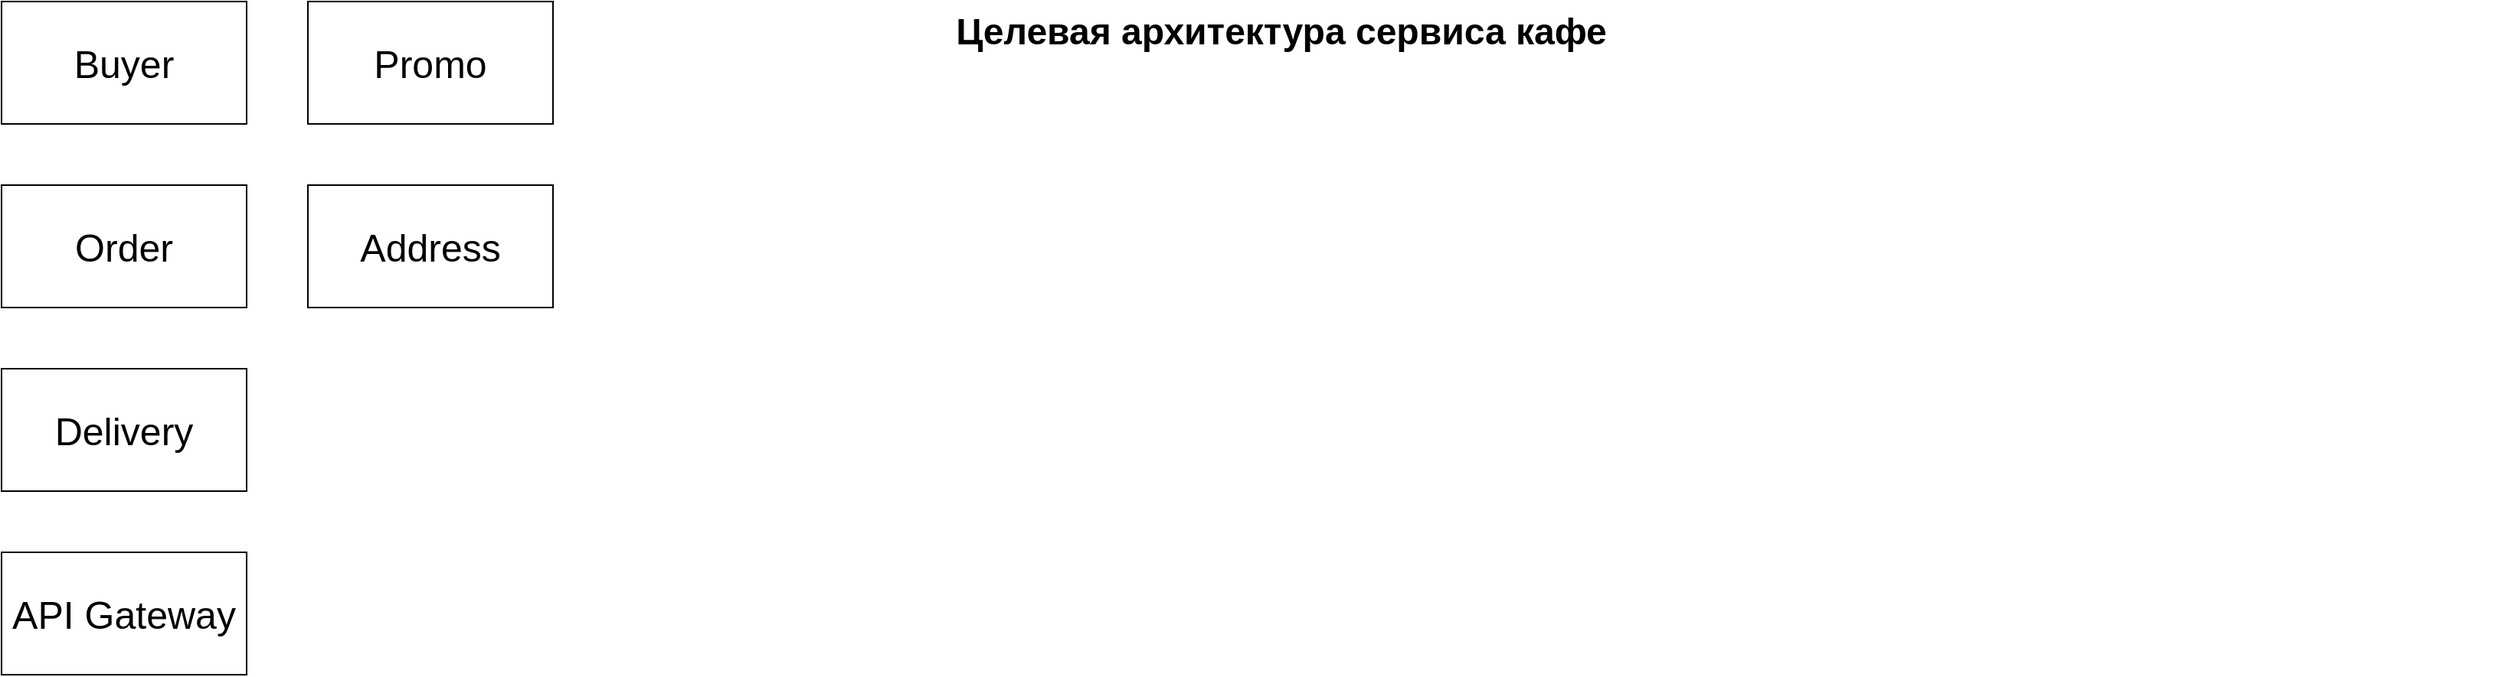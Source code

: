 <mxfile version="24.8.6">
  <diagram name="Page-1" id="74b105a0-9070-1c63-61bc-23e55f88626e">
    <mxGraphModel dx="1242" dy="723" grid="1" gridSize="10" guides="1" tooltips="1" connect="1" arrows="1" fold="1" page="1" pageScale="1.5" pageWidth="1169" pageHeight="826" background="none" math="0" shadow="0">
      <root>
        <mxCell id="0" style=";html=1;" />
        <mxCell id="1" style=";html=1;" parent="0" />
        <mxCell id="10b056a9c633e61c-30" value="Целевая архитектура сервиса кафе" style="text;strokeColor=none;fillColor=none;html=1;fontSize=24;fontStyle=1;verticalAlign=middle;align=center;" parent="1" vertex="1">
          <mxGeometry x="80" y="40" width="1590" height="40" as="geometry" />
        </mxCell>
        <mxCell id="YF3KkjLGyupm52_aZr-p-1" value="&lt;font style=&quot;font-size: 25px;&quot;&gt;Buyer&lt;/font&gt;" style="rounded=0;whiteSpace=wrap;html=1;" vertex="1" parent="1">
          <mxGeometry x="40" y="40" width="160" height="80" as="geometry" />
        </mxCell>
        <mxCell id="YF3KkjLGyupm52_aZr-p-2" value="&lt;font style=&quot;font-size: 25px;&quot;&gt;Order&lt;/font&gt;" style="rounded=0;whiteSpace=wrap;html=1;" vertex="1" parent="1">
          <mxGeometry x="40" y="160" width="160" height="80" as="geometry" />
        </mxCell>
        <mxCell id="YF3KkjLGyupm52_aZr-p-3" value="&lt;font style=&quot;font-size: 25px;&quot;&gt;Delivery&lt;/font&gt;" style="rounded=0;whiteSpace=wrap;html=1;" vertex="1" parent="1">
          <mxGeometry x="40" y="280" width="160" height="80" as="geometry" />
        </mxCell>
        <mxCell id="YF3KkjLGyupm52_aZr-p-4" value="&lt;span style=&quot;font-size: 25px;&quot;&gt;API Gateway&lt;/span&gt;" style="rounded=0;whiteSpace=wrap;html=1;" vertex="1" parent="1">
          <mxGeometry x="40" y="400" width="160" height="80" as="geometry" />
        </mxCell>
        <mxCell id="YF3KkjLGyupm52_aZr-p-5" value="&lt;font style=&quot;font-size: 25px;&quot;&gt;Promo&lt;/font&gt;" style="rounded=0;whiteSpace=wrap;html=1;" vertex="1" parent="1">
          <mxGeometry x="240" y="40" width="160" height="80" as="geometry" />
        </mxCell>
        <mxCell id="YF3KkjLGyupm52_aZr-p-6" value="&lt;span style=&quot;font-size: 25px;&quot;&gt;Address&lt;/span&gt;" style="rounded=0;whiteSpace=wrap;html=1;" vertex="1" parent="1">
          <mxGeometry x="240" y="160" width="160" height="80" as="geometry" />
        </mxCell>
      </root>
    </mxGraphModel>
  </diagram>
</mxfile>
